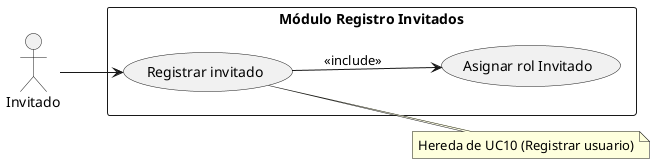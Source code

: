 @startuml UC10b_RegistrarInvitado
left to right direction
actor Invitado

rectangle "Módulo Registro Invitados" {
  usecase UC10b as "Registrar invitado"
  usecase UC10h as "Asignar rol Invitado"

  UC10b --> UC10h : <<include>>
}

Invitado --> UC10b
note right of UC10b
Hereda de UC10 (Registrar usuario)
end note

@enduml
